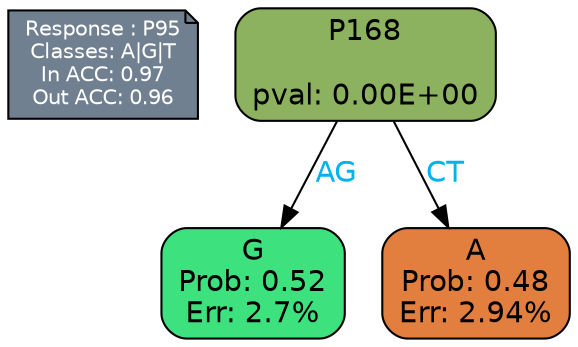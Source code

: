 digraph Tree {
node [shape=box, style="filled, rounded", color="black", fontname=helvetica] ;
graph [ranksep=equally, splines=polylines, bgcolor=transparent, dpi=600] ;
edge [fontname=helvetica] ;
LEGEND [label="Response : P95
Classes: A|G|T
In ACC: 0.97
Out ACC: 0.96
",shape=note,align=left,style=filled,fillcolor="slategray",fontcolor="white",fontsize=10];1 [label="P168

pval: 0.00E+00", fillcolor="#8cb25f"] ;
2 [label="G
Prob: 0.52
Err: 2.7%", fillcolor="#3de27f"] ;
3 [label="A
Prob: 0.48
Err: 2.94%", fillcolor="#e27e3e"] ;
1 -> 2 [label="AG",fontcolor=deepskyblue2] ;
1 -> 3 [label="CT",fontcolor=deepskyblue2] ;
{rank = same; 2;3;}{rank = same; LEGEND;1;}}